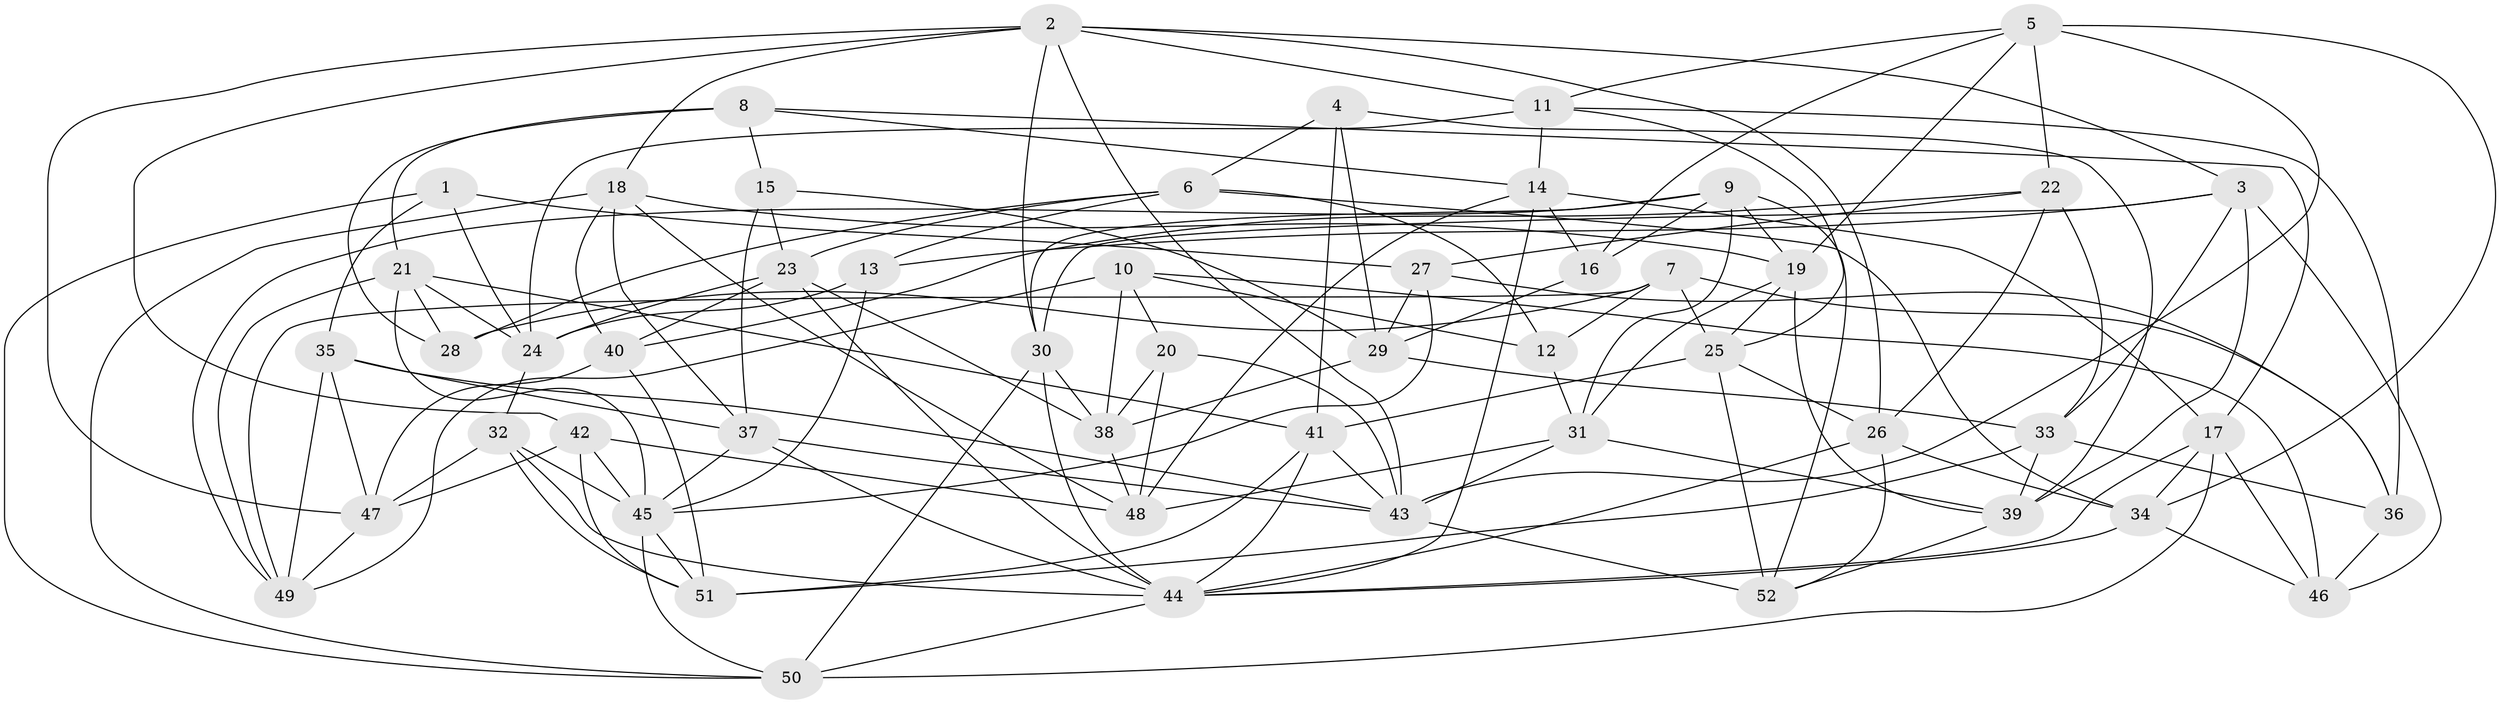 // original degree distribution, {4: 1.0}
// Generated by graph-tools (version 1.1) at 2025/26/03/09/25 03:26:53]
// undirected, 52 vertices, 147 edges
graph export_dot {
graph [start="1"]
  node [color=gray90,style=filled];
  1;
  2;
  3;
  4;
  5;
  6;
  7;
  8;
  9;
  10;
  11;
  12;
  13;
  14;
  15;
  16;
  17;
  18;
  19;
  20;
  21;
  22;
  23;
  24;
  25;
  26;
  27;
  28;
  29;
  30;
  31;
  32;
  33;
  34;
  35;
  36;
  37;
  38;
  39;
  40;
  41;
  42;
  43;
  44;
  45;
  46;
  47;
  48;
  49;
  50;
  51;
  52;
  1 -- 24 [weight=1.0];
  1 -- 27 [weight=1.0];
  1 -- 35 [weight=1.0];
  1 -- 50 [weight=1.0];
  2 -- 3 [weight=1.0];
  2 -- 11 [weight=1.0];
  2 -- 18 [weight=1.0];
  2 -- 26 [weight=1.0];
  2 -- 30 [weight=1.0];
  2 -- 42 [weight=1.0];
  2 -- 43 [weight=1.0];
  2 -- 47 [weight=1.0];
  3 -- 13 [weight=1.0];
  3 -- 30 [weight=1.0];
  3 -- 33 [weight=1.0];
  3 -- 39 [weight=1.0];
  3 -- 46 [weight=1.0];
  4 -- 6 [weight=1.0];
  4 -- 29 [weight=1.0];
  4 -- 39 [weight=1.0];
  4 -- 41 [weight=1.0];
  5 -- 11 [weight=1.0];
  5 -- 16 [weight=1.0];
  5 -- 19 [weight=1.0];
  5 -- 22 [weight=1.0];
  5 -- 34 [weight=1.0];
  5 -- 43 [weight=1.0];
  6 -- 12 [weight=1.0];
  6 -- 13 [weight=1.0];
  6 -- 23 [weight=1.0];
  6 -- 28 [weight=1.0];
  6 -- 34 [weight=1.0];
  7 -- 12 [weight=1.0];
  7 -- 25 [weight=1.0];
  7 -- 28 [weight=2.0];
  7 -- 36 [weight=1.0];
  7 -- 49 [weight=1.0];
  8 -- 14 [weight=1.0];
  8 -- 15 [weight=1.0];
  8 -- 17 [weight=1.0];
  8 -- 21 [weight=1.0];
  8 -- 28 [weight=2.0];
  9 -- 16 [weight=1.0];
  9 -- 19 [weight=1.0];
  9 -- 30 [weight=1.0];
  9 -- 31 [weight=1.0];
  9 -- 49 [weight=1.0];
  9 -- 52 [weight=1.0];
  10 -- 12 [weight=1.0];
  10 -- 20 [weight=1.0];
  10 -- 38 [weight=1.0];
  10 -- 46 [weight=2.0];
  10 -- 49 [weight=1.0];
  11 -- 14 [weight=1.0];
  11 -- 24 [weight=1.0];
  11 -- 25 [weight=1.0];
  11 -- 36 [weight=1.0];
  12 -- 31 [weight=1.0];
  13 -- 24 [weight=1.0];
  13 -- 45 [weight=1.0];
  14 -- 16 [weight=1.0];
  14 -- 17 [weight=1.0];
  14 -- 44 [weight=1.0];
  14 -- 48 [weight=1.0];
  15 -- 23 [weight=1.0];
  15 -- 29 [weight=1.0];
  15 -- 37 [weight=1.0];
  16 -- 29 [weight=1.0];
  17 -- 34 [weight=1.0];
  17 -- 44 [weight=1.0];
  17 -- 46 [weight=1.0];
  17 -- 50 [weight=1.0];
  18 -- 19 [weight=1.0];
  18 -- 37 [weight=1.0];
  18 -- 40 [weight=1.0];
  18 -- 48 [weight=1.0];
  18 -- 50 [weight=1.0];
  19 -- 25 [weight=1.0];
  19 -- 31 [weight=1.0];
  19 -- 39 [weight=1.0];
  20 -- 38 [weight=1.0];
  20 -- 43 [weight=1.0];
  20 -- 48 [weight=1.0];
  21 -- 24 [weight=1.0];
  21 -- 28 [weight=1.0];
  21 -- 41 [weight=1.0];
  21 -- 45 [weight=1.0];
  21 -- 49 [weight=1.0];
  22 -- 26 [weight=1.0];
  22 -- 27 [weight=1.0];
  22 -- 33 [weight=1.0];
  22 -- 40 [weight=2.0];
  23 -- 24 [weight=1.0];
  23 -- 38 [weight=1.0];
  23 -- 40 [weight=1.0];
  23 -- 44 [weight=1.0];
  24 -- 32 [weight=1.0];
  25 -- 26 [weight=1.0];
  25 -- 41 [weight=1.0];
  25 -- 52 [weight=1.0];
  26 -- 34 [weight=1.0];
  26 -- 44 [weight=1.0];
  26 -- 52 [weight=1.0];
  27 -- 29 [weight=1.0];
  27 -- 36 [weight=2.0];
  27 -- 45 [weight=1.0];
  29 -- 33 [weight=1.0];
  29 -- 38 [weight=1.0];
  30 -- 38 [weight=1.0];
  30 -- 44 [weight=1.0];
  30 -- 50 [weight=1.0];
  31 -- 39 [weight=1.0];
  31 -- 43 [weight=1.0];
  31 -- 48 [weight=1.0];
  32 -- 44 [weight=1.0];
  32 -- 45 [weight=2.0];
  32 -- 47 [weight=1.0];
  32 -- 51 [weight=1.0];
  33 -- 36 [weight=1.0];
  33 -- 39 [weight=1.0];
  33 -- 51 [weight=1.0];
  34 -- 44 [weight=1.0];
  34 -- 46 [weight=1.0];
  35 -- 37 [weight=1.0];
  35 -- 43 [weight=2.0];
  35 -- 47 [weight=1.0];
  35 -- 49 [weight=1.0];
  36 -- 46 [weight=1.0];
  37 -- 43 [weight=1.0];
  37 -- 44 [weight=1.0];
  37 -- 45 [weight=1.0];
  38 -- 48 [weight=1.0];
  39 -- 52 [weight=1.0];
  40 -- 47 [weight=1.0];
  40 -- 51 [weight=1.0];
  41 -- 43 [weight=1.0];
  41 -- 44 [weight=1.0];
  41 -- 51 [weight=1.0];
  42 -- 45 [weight=2.0];
  42 -- 47 [weight=1.0];
  42 -- 48 [weight=1.0];
  42 -- 51 [weight=1.0];
  43 -- 52 [weight=2.0];
  44 -- 50 [weight=1.0];
  45 -- 50 [weight=1.0];
  45 -- 51 [weight=1.0];
  47 -- 49 [weight=1.0];
}
